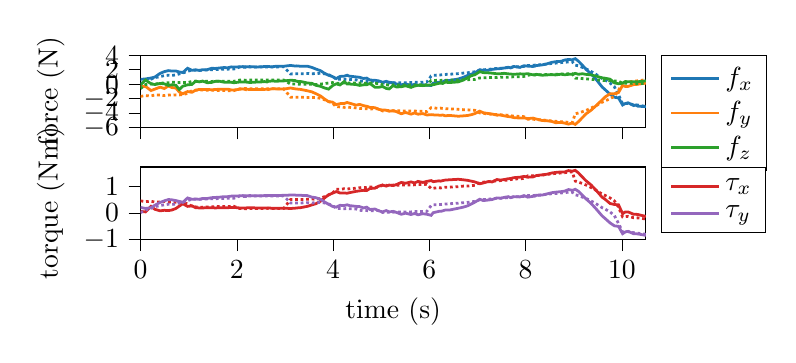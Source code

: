% This file was created with tikzplotlib v0.10.1.
\begin{tikzpicture}

\definecolor{crimson2143940}{RGB}{214,39,40}
\definecolor{darkgray176}{RGB}{176,176,176}
\definecolor{darkorange25512714}{RGB}{255,127,14}
\definecolor{forestgreen4416044}{RGB}{44,160,44}
\definecolor{mediumpurple148103189}{RGB}{148,103,189}
\definecolor{steelblue31119180}{RGB}{31,119,180}

\begin{groupplot}[group style={group size=1 by 2}]
\nextgroupplot[
scaled x ticks=manual:{}{\pgfmathparse{#1}},
tick align=outside,
tick pos=left,
x grid style={darkgray176},
xmin=-0.545, xmax=11.442,
xtick style={color=black},
xticklabels={},
y grid style={darkgray176},
ylabel={force (N)},
ymin=-6.014, ymax=3.985,
ytick style={color=black},
height=2.5cm,
width = 8cm,
legend pos=outer north east,
        % (so the legend looks a bit better)
        legend cell align=left,
xmin=0,
xmax=10.5
]
\addplot [line width=1.0, steelblue31119180]
table {%
0 0.66
0.104 0.73
0.218 0.85
0.296 0.98
0.408 1.5
0.494 1.73
0.578 1.87
0.65 1.82
0.735 1.82
0.805 1.69
0.878 1.61
0.977 2.2
1.07 1.92
1.144 1.99
1.228 1.89
1.29 2
1.386 2.01
1.473 2.19
1.556 2.18
1.731 2.3
1.814 2.27
1.887 2.39
1.942 2.37
2.057 2.4
2.13 2.43
2.181 2.39
2.267 2.43
2.408 2.37
2.524 2.42
2.57 2.43
2.63 2.46
2.65 2.45
2.727 2.4
2.817 2.48
2.974 2.48
3.118 2.59
3.21 2.51
3.246 2.53
3.322 2.48
3.465 2.49
3.563 2.31
3.644 2.09
3.737 1.87
3.823 1.51
3.906 1.23
3.988 1.05
4.064 0.77
4.144 1.07
4.232 1.11
4.291 1.24
4.339 1.11
4.477 1.01
4.554 0.95
4.632 0.79
4.698 0.84
4.768 0.57
4.869 0.54
4.949 0.45
5.028 0.27
5.105 0.39
5.165 0.27
5.249 0.2
5.318 0.03
5.417 -0.09
5.508 0.05
5.62 -0.2
5.694 -0.01
5.765 -0.15
5.866 -0.07
5.949 -0.14
6.038 -0.18
6.081 0.14
6.201 0.28
6.234 0.28
6.279 0.31
6.331 0.52
6.418 0.51
6.604 0.72
6.706 0.95
6.794 1.2
6.871 1.38
6.946 1.58
7.048 2
7.122 1.91
7.22 1.91
7.306 2.05
7.404 2.12
7.481 2.16
7.554 2.23
7.639 2.34
7.691 2.25
7.75 2.45
7.883 2.32
7.965 2.55
8.046 2.49
8.154 2.45
8.199 2.5
8.22 2.57
8.347 2.67
8.438 2.8
8.546 3.02
8.623 3.11
8.737 3.16
8.812 3.34
8.892 3.42
8.971 3.37
9.032 3.53
9.099 3.17
9.182 2.61
9.258 2.03
9.357 1.46
9.472 0.61
9.589 -0.38
9.755 -1.38
9.845 -1.8
9.931 -1.9
10.016 -2.88
10.073 -2.67
10.129 -2.57
10.244 -2.96
10.286 -2.88
10.334 -3.04
10.493 -3.11
10.575 -3.23
10.664 -3.19
10.744 -3.17
10.808 -3.2
10.897 -3.26
};
\addlegendentry{$f_x$}

\addplot [line width=1.0, steelblue31119180, densely dotted, forget plot]
table {%
0 0.06
0.104 0.44
0.218 0.69
0.296 0.9
0.408 1.05
0.494 1.18
0.578 1.23
0.65 1.2
0.735 1.29
0.878 1.55
0.977 1.77
1.07 1.95
1.144 1.92
1.228 1.92
1.29 1.95
1.386 1.96
1.473 2
1.556 2.01
1.644 2.05
1.731 2.06
1.814 2.08
1.942 2.1
2.057 2.36
2.13 2.35
2.18 2.35
2.181 2.36
2.267 2.36
2.57 2.38
2.65 2.38
2.727 2.39
2.817 2.39
2.974 2.4
3.118 1.42
3.21 1.43
3.246 1.43
3.322 1.44
3.465 1.47
3.563 1.44
3.644 1.48
3.737 1.5
3.823 1.44
3.906 1.3
3.988 1.11
4.064 0.69
4.144 0.69
4.232 0.66
4.291 0.67
4.339 0.65
4.477 0.61
4.554 0.45
4.632 0.39
4.698 0.39
4.768 0.37
4.869 0.42
4.949 0.39
5.028 0.14
5.105 0.18
5.165 0.17
5.249 0.2
5.318 0.21
5.417 0.2
5.508 0.21
5.62 0.23
5.694 0.26
5.765 0.26
5.866 0.27
5.949 0.29
6.038 1.13
6.081 1.21
6.201 1.28
6.234 1.28
6.279 1.32
6.331 1.35
6.418 1.37
6.604 1.46
6.706 1.53
6.794 1.58
6.871 1.64
6.946 1.72
7.048 1.94
7.122 1.98
7.22 2.05
7.306 2.1
7.404 2.18
7.481 2.2
7.554 2.24
7.639 2.28
7.691 2.32
7.75 2.38
7.883 2.43
7.965 2.45
8.046 2.59
8.154 2.61
8.199 2.64
8.22 2.64
8.347 2.7
8.438 2.77
8.546 2.87
8.623 2.91
8.737 2.98
8.812 3.02
8.892 3.08
8.971 3.09
9.032 2.63
9.099 2.54
9.258 2.11
9.357 1.77
9.472 1.32
9.589 0.8
9.658 0.56
9.755 0.16
9.845 -0.35
9.931 -1.48
10.016 -2.71
10.073 -2.67
10.129 -2.68
10.244 -2.83
10.286 -2.85
10.334 -2.89
10.493 -3.07
10.575 -3.12
10.664 -3.12
10.744 -3.15
10.808 -3.16
10.897 -3.2
};

\addplot [line width=1.0, darkorange25512714]
table {%
0 -0.3
0.104 -0.31
0.218 -0.88
0.408 -0.41
0.494 -0.6
0.578 -0.26
0.65 -0.46
0.735 -0.54
0.805 -1.08
0.878 -1.32
0.977 -1.02
1.07 -1.12
1.144 -0.83
1.228 -0.72
1.29 -0.73
1.386 -0.72
1.473 -0.77
1.556 -0.74
1.644 -0.69
1.731 -0.72
1.814 -0.69
1.887 -0.79
1.942 -0.8
2.13 -0.65
2.18 -0.74
2.181 -0.66
2.267 -0.75
2.408 -0.73
2.524 -0.75
2.57 -0.73
2.63 -0.69
2.65 -0.75
2.727 -0.64
2.817 -0.65
2.974 -0.68
3.118 -0.53
3.21 -0.64
3.246 -0.67
3.322 -0.72
3.465 -0.91
3.563 -1.07
3.644 -1.31
3.737 -1.62
3.823 -2.05
3.906 -2.41
3.988 -2.48
4.064 -2.82
4.144 -2.69
4.232 -2.67
4.291 -2.53
4.339 -2.62
4.477 -2.89
4.554 -2.8
4.632 -2.97
4.698 -3.05
4.768 -3.21
4.869 -3.25
4.949 -3.48
5.028 -3.58
5.105 -3.59
5.165 -3.74
5.249 -3.66
5.318 -3.8
5.417 -4.09
5.508 -3.91
5.62 -4.14
5.694 -3.98
5.765 -4.15
5.866 -4.07
5.949 -4.26
6.038 -4.21
6.081 -4.24
6.201 -4.28
6.234 -4.3
6.279 -4.26
6.331 -4.37
6.418 -4.32
6.604 -4.43
6.706 -4.38
6.794 -4.33
6.871 -4.22
6.946 -4.07
7.048 -3.73
7.122 -3.95
7.22 -4.05
7.306 -4.13
7.404 -4.28
7.481 -4.27
7.554 -4.37
7.639 -4.48
7.691 -4.51
7.75 -4.62
7.883 -4.68
7.965 -4.66
8.046 -4.76
8.154 -4.69
8.199 -4.78
8.22 -4.81
8.347 -5.03
8.438 -5.05
8.546 -5.15
8.623 -5.33
8.737 -5.28
8.812 -5.38
8.892 -5.52
8.971 -5.37
9.032 -5.56
9.099 -5.18
9.258 -4.09
9.357 -3.62
9.472 -2.93
9.658 -1.74
9.755 -1.33
9.845 -1.31
9.931 -1.15
10.016 -0.17
10.073 -0.32
10.129 -0.31
10.244 -0.06
10.286 -0.06
10.334 -0.01
10.493 0.14
10.575 0.32
10.664 0.33
10.744 0.18
10.808 0.31
10.897 0.35
};
\addlegendentry{$f_y$}

\addplot [line width=1.0, darkorange25512714, densely dotted, forget plot]
table {%
0 -1.69
0.104 -1.58
0.218 -1.61
0.296 -1.51
0.408 -1.51
0.494 -1.58
0.578 -1.51
0.65 -1.5
0.735 -1.48
0.805 -1.48
0.878 -1.45
0.977 -1.27
1.07 -0.9
1.144 -0.84
1.228 -0.82
1.29 -0.82
1.473 -0.84
1.556 -0.86
1.644 -0.89
1.731 -0.88
1.814 -0.89
1.887 -0.91
1.942 -0.89
2.057 -0.63
2.13 -0.63
2.18 -0.6
2.181 -0.61
2.267 -0.64
2.408 -0.62
2.524 -0.63
2.57 -0.64
2.63 -0.63
2.65 -0.65
2.727 -0.64
2.974 -0.64
3.118 -1.8
3.21 -1.81
3.246 -1.81
3.322 -1.8
3.563 -1.85
3.644 -1.84
3.737 -1.96
3.823 -2.15
3.906 -2.39
3.988 -2.6
4.064 -3.12
4.144 -3.14
4.232 -3.21
4.291 -3.17
4.339 -3.2
4.477 -3.28
4.554 -3.35
4.632 -3.39
4.698 -3.38
4.768 -3.44
4.869 -3.38
4.949 -3.42
5.028 -3.7
5.105 -3.65
5.165 -3.63
5.249 -3.7
5.318 -3.66
5.417 -3.7
5.62 -3.7
5.694 -3.71
5.765 -3.75
5.866 -3.75
5.949 -3.8
6.038 -3.25
6.081 -3.28
6.201 -3.35
6.234 -3.31
6.279 -3.36
6.331 -3.39
6.418 -3.41
6.604 -3.48
6.706 -3.53
6.794 -3.54
6.871 -3.6
6.946 -3.61
7.048 -3.97
7.122 -4.04
7.22 -4.11
7.306 -4.16
7.404 -4.21
7.481 -4.24
7.554 -4.26
7.639 -4.3
7.691 -4.35
7.75 -4.42
7.883 -4.46
7.965 -4.49
8.046 -4.84
8.154 -4.84
8.199 -4.88
8.22 -4.88
8.347 -4.94
8.546 -5.09
8.623 -5.13
8.737 -5.2
8.812 -5.22
8.892 -5.29
8.971 -5.3
9.032 -4.09
9.099 -3.98
9.258 -3.63
9.357 -3.32
9.472 -2.94
9.589 -2.5
9.755 -2.01
9.845 -1.67
9.931 -0.87
10.016 0.33
10.073 0.29
10.129 0.28
10.244 0.43
10.286 0.43
10.334 0.47
10.493 0.61
10.575 0.64
10.664 0.63
10.744 0.66
10.808 0.64
10.897 0.66
};

\addplot [line width=1.0, forestgreen4416044]
table {%
0 -0.11
0.104 0.58
0.218 0.06
0.296 -0.05
0.408 0.1
0.494 0.05
0.578 -0.17
0.65 -0.08
0.735 -0.15
0.805 -0.74
0.878 -0.28
0.977 -0.09
1.07 -0.03
1.144 0.41
1.228 0.32
1.29 0.43
1.386 0.2
1.473 0.24
1.556 0.39
1.644 0.4
1.731 0.28
1.887 0.26
1.942 0.2
2.057 0.3
2.13 0.31
2.18 0.29
2.181 0.33
2.267 0.23
2.408 0.29
2.524 0.32
2.57 0.36
2.63 0.31
2.65 0.38
2.727 0.44
2.817 0.41
2.974 0.45
3.118 0.54
3.21 0.51
3.246 0.39
3.322 0.38
3.465 0.17
3.563 0.11
3.644 -0.16
3.737 -0.29
3.823 -0.52
3.906 -0.68
3.988 -0.21
4.064 0.04
4.144 -0.11
4.232 0.36
4.291 0.03
4.339 0.02
4.477 -0.05
4.554 -0.17
4.632 -0.09
4.698 -0.08
4.768 0.09
4.869 -0.42
4.949 -0.43
5.028 -0.32
5.105 -0.59
5.165 -0.66
5.249 -0.19
5.318 -0.39
5.417 -0.35
5.508 -0.22
5.62 -0.44
5.694 -0.26
5.765 -0.15
5.866 -0.2
5.949 -0.14
6.038 -0.12
6.081 -0.07
6.201 0.11
6.234 0.13
6.279 0.1
6.331 0.28
6.418 0.22
6.604 0.32
6.706 0.57
6.794 0.88
6.871 1.17
6.946 1.3
7.048 1.73
7.122 1.6
7.22 1.57
7.306 1.52
7.404 1.44
7.481 1.45
7.554 1.5
7.639 1.43
7.691 1.4
7.75 1.36
7.883 1.43
7.965 1.4
8.046 1.45
8.154 1.29
8.199 1.32
8.22 1.36
8.347 1.24
8.438 1.28
8.546 1.31
8.623 1.28
8.737 1.38
8.812 1.3
8.892 1.36
8.971 1.38
9.032 1.49
9.099 1.37
9.182 1.44
9.258 1.35
9.357 1.29
9.472 1.1
9.589 0.88
9.658 0.82
9.755 0.69
9.845 0.18
9.931 0.06
10.016 0.15
10.073 0.37
10.129 0.32
10.244 0.35
10.286 0.35
10.334 0.34
10.493 0.45
10.575 0.29
10.664 0.36
10.744 0.49
10.808 0.41
10.897 0.34
};
\addlegendentry{$f_z$}

\addplot [line width=1.0, forestgreen4416044, densely dotted, forget plot]
table {%
0 -0.62
0.104 -0.05
0.218 0.02
0.296 0.02
0.494 0.18
0.578 0.2
0.65 0.26
0.735 0.26
0.805 0.22
0.878 0.25
0.977 0.22
1.07 0.38
1.144 0.39
1.228 0.38
1.29 0.38
1.386 0.39
1.473 0.38
1.556 0.4
1.644 0.41
1.731 0.4
1.814 0.4
1.887 0.41
1.942 0.4
2.057 0.56
2.13 0.57
2.181 0.55
2.267 0.57
2.408 0.56
2.524 0.57
2.63 0.57
2.65 0.58
2.727 0.57
2.817 0.57
2.974 0.58
3.118 0.01
3.246 0.01
3.322 0
3.465 -0.01
3.563 -0.01
3.644 -0.04
3.737 0.01
3.823 0.08
3.906 0.16
3.988 0.22
4.064 0.13
4.144 0.12
4.232 0.17
4.291 0.14
4.339 0.15
4.477 0.17
4.554 0.15
4.698 0.13
4.768 0.16
4.869 0.1
4.949 0.11
5.028 -0.06
5.105 -0.09
5.165 -0.14
5.249 -0.09
5.318 -0.12
5.417 -0.11
5.62 -0.13
5.765 -0.09
5.866 -0.09
5.949 -0.08
6.038 0.51
6.081 0.51
6.201 0.54
6.234 0.52
6.279 0.54
6.331 0.55
6.418 0.56
6.604 0.57
6.706 0.6
6.794 0.61
6.871 0.65
6.946 0.66
7.048 0.86
7.122 0.88
7.22 0.91
7.306 0.93
7.404 0.93
7.481 0.95
7.639 0.97
7.691 1
7.75 1.02
7.883 1.04
7.965 1.07
8.046 1.25
8.154 1.26
8.199 1.27
8.22 1.28
8.347 1.3
8.438 1.33
8.546 1.35
8.737 1.4
8.812 1.41
8.892 1.44
8.971 1.44
9.032 0.84
9.099 0.8
9.258 0.74
9.357 0.67
9.472 0.6
9.589 0.52
9.658 0.49
9.755 0.46
9.845 0.45
9.931 0.41
10.016 0.11
10.073 0.13
10.129 0.14
10.244 0.1
10.286 0.11
10.334 0.1
10.575 0.07
10.664 0.08
10.744 0.08
10.808 0.09
10.897 0.1
};
\nextgroupplot[
tick align=outside,
tick pos=left,
x grid style={darkgray176},
xlabel={time (s)},
xmin=-0.545, xmax=11.442,
xtick style={color=black},
y grid style={darkgray176},
ylabel={torque (Nm)},
ymin=-1.005, ymax=1.745,
ytick style={color=black},
height=2.5cm,
width = 8cm,
legend pos=outer north east,
        % (so the legend looks a bit better)
        legend cell align=left,
xmin=0,
xmax=10.5,
yshift=.5cm
]
\addplot [line width=1.0, crimson2143940]
table {%
0 0.06
0.104 0.04
0.218 0.25
0.296 0.14
0.408 0.08
0.494 0.1
0.578 0.09
0.65 0.11
0.735 0.17
0.805 0.26
0.878 0.35
0.977 0.25
1.07 0.27
1.144 0.2
1.228 0.19
1.29 0.19
1.386 0.2
1.473 0.2
1.556 0.19
1.644 0.2
1.814 0.2
1.887 0.21
1.942 0.21
2.057 0.19
2.181 0.19
2.267 0.2
2.408 0.19
2.65 0.19
2.727 0.18
2.974 0.18
3.118 0.17
3.21 0.18
3.246 0.19
3.322 0.2
3.465 0.25
3.563 0.31
3.644 0.35
3.737 0.44
3.823 0.57
3.906 0.69
3.988 0.75
4.064 0.81
4.144 0.76
4.232 0.76
4.291 0.75
4.339 0.77
4.477 0.82
4.632 0.86
4.698 0.85
4.768 0.93
4.869 0.94
4.949 1.02
5.028 1.06
5.105 1.02
5.165 1.06
5.249 1.04
5.318 1.08
5.417 1.16
5.508 1.13
5.62 1.18
5.694 1.14
5.765 1.2
5.866 1.16
5.949 1.2
6.038 1.23
6.081 1.19
6.201 1.22
6.234 1.21
6.279 1.23
6.331 1.25
6.418 1.26
6.604 1.28
6.706 1.26
6.794 1.24
6.946 1.18
7.048 1.11
7.122 1.14
7.22 1.19
7.306 1.18
7.404 1.27
7.481 1.25
7.554 1.27
7.639 1.3
7.691 1.31
7.75 1.34
7.883 1.36
7.965 1.39
8.046 1.36
8.154 1.37
8.199 1.4
8.22 1.42
8.347 1.45
8.438 1.47
8.546 1.52
8.623 1.54
8.737 1.56
8.812 1.56
8.892 1.61
8.971 1.59
9.032 1.62
9.099 1.52
9.182 1.36
9.258 1.22
9.357 1.07
9.472 0.85
9.589 0.6
9.658 0.51
9.755 0.36
9.845 0.32
9.931 0.31
10.016 -0.03
10.073 0.04
10.129 0.04
10.244 -0.05
10.286 -0.05
10.334 -0.06
10.493 -0.13
10.575 -0.13
10.664 -0.14
10.744 -0.15
10.808 -0.13
10.897 -0.16
};
\addlegendentry{$\tau_x$}
\addplot [line width=1.0, crimson2143940, densely dotted, forget plot]
table {%
0 0.46
0.104 0.43
0.218 0.44
0.296 0.42
0.408 0.42
0.494 0.44
0.578 0.42
0.65 0.42
0.735 0.41
0.805 0.41
0.878 0.4
0.977 0.35
1.07 0.25
1.144 0.23
1.228 0.22
1.29 0.22
1.386 0.23
1.473 0.23
1.556 0.24
1.814 0.24
1.887 0.25
1.942 0.25
2.057 0.17
2.13 0.17
2.181 0.16
2.267 0.17
2.63 0.17
2.65 0.18
2.727 0.17
2.974 0.17
3.118 0.51
3.322 0.51
3.465 0.52
3.563 0.53
3.644 0.52
3.737 0.56
3.823 0.62
3.906 0.68
3.988 0.75
4.064 0.9
4.144 0.9
4.232 0.92
4.291 0.91
4.339 0.92
4.477 0.94
4.554 0.96
4.632 0.97
4.698 0.97
4.768 0.99
4.869 0.97
4.949 0.98
5.028 1.06
5.105 1.05
5.165 1.04
5.249 1.06
5.318 1.05
5.417 1.06
5.62 1.06
5.765 1.08
5.866 1.08
5.949 1.09
6.038 0.93
6.081 0.94
6.201 0.96
6.234 0.95
6.279 0.97
6.331 0.98
6.418 0.98
6.604 1
6.706 1.02
6.794 1.02
6.871 1.04
6.946 1.05
7.048 1.15
7.122 1.17
7.22 1.19
7.306 1.21
7.404 1.22
7.639 1.25
7.691 1.27
7.75 1.29
7.883 1.3
7.965 1.31
8.046 1.41
8.154 1.41
8.199 1.42
8.22 1.42
8.347 1.44
8.438 1.46
8.546 1.49
8.623 1.5
8.737 1.52
8.812 1.53
8.892 1.55
8.971 1.56
9.032 1.21
9.182 1.12
9.258 1.06
9.357 0.97
9.472 0.85
9.589 0.72
9.658 0.66
9.755 0.57
9.845 0.46
9.931 0.22
10.016 -0.15
10.129 -0.13
10.244 -0.18
10.286 -0.18
10.334 -0.19
10.575 -0.25
10.664 -0.24
10.744 -0.25
10.897 -0.25
};
\addplot [line width=1.0, mediumpurple148103189]
table {%
0 0.21
0.104 0.17
0.218 0.2
0.296 0.29
0.408 0.4
0.494 0.46
0.578 0.51
0.65 0.5
0.735 0.47
0.805 0.44
0.878 0.4
0.977 0.57
1.07 0.52
1.144 0.53
1.228 0.52
1.29 0.55
1.386 0.55
1.473 0.58
1.644 0.6
1.731 0.62
1.814 0.62
1.887 0.64
1.942 0.64
2.057 0.65
2.13 0.66
2.18 0.64
2.181 0.65
2.267 0.66
2.408 0.65
2.524 0.65
2.57 0.66
2.817 0.66
3.118 0.68
3.21 0.68
3.246 0.67
3.322 0.67
3.465 0.66
3.563 0.6
3.644 0.58
3.737 0.52
3.823 0.42
3.906 0.33
3.988 0.25
4.064 0.22
4.144 0.29
4.232 0.28
4.291 0.31
4.339 0.28
4.477 0.25
4.554 0.24
4.632 0.19
4.698 0.22
4.768 0.13
4.869 0.15
4.949 0.08
5.028 0.04
5.105 0.09
5.165 0.04
5.249 0.06
5.318 0.02
5.417 -0.05
5.508 -0.01
5.62 -0.06
5.694 -0.02
5.765 -0.07
5.866 -0.03
5.949 -0.05
6.038 -0.09
6.081 0.01
6.201 0.06
6.234 0.06
6.279 0.08
6.331 0.11
6.418 0.11
6.604 0.18
6.706 0.22
6.794 0.27
6.871 0.34
6.946 0.41
7.048 0.52
7.122 0.47
7.22 0.49
7.306 0.51
7.404 0.57
7.481 0.56
7.554 0.59
7.639 0.62
7.691 0.58
7.75 0.62
7.883 0.61
7.965 0.66
8.046 0.6
8.154 0.63
8.199 0.64
8.22 0.67
8.347 0.68
8.438 0.72
8.546 0.77
8.623 0.79
8.737 0.81
8.812 0.83
8.892 0.89
8.971 0.86
9.032 0.9
9.099 0.82
9.182 0.67
9.258 0.53
9.357 0.37
9.472 0.14
9.589 -0.11
9.658 -0.22
9.755 -0.38
9.845 -0.49
9.931 -0.51
10.016 -0.79
10.073 -0.72
10.129 -0.7
10.244 -0.79
10.286 -0.79
10.334 -0.8
10.493 -0.85
10.575 -0.83
10.664 -0.85
10.744 -0.88
10.808 -0.85
10.897 -0.87
};
\addlegendentry{$\tau_y$}
\addplot [line width=1.0, mediumpurple148103189, densely dotted, forget plot]
table {%
0 0.01
0.104 0.11
0.218 0.18
0.296 0.24
0.494 0.31
0.578 0.33
0.65 0.32
0.735 0.34
0.805 0.38
0.878 0.41
0.977 0.47
1.07 0.52
1.228 0.52
1.29 0.53
1.386 0.53
1.473 0.54
1.556 0.54
1.644 0.55
1.731 0.55
1.814 0.56
1.942 0.56
2.057 0.64
2.13 0.63
2.18 0.63
2.181 0.64
2.817 0.64
2.974 0.65
3.118 0.38
3.322 0.38
3.465 0.39
3.563 0.38
3.644 0.39
3.737 0.4
3.823 0.38
3.906 0.34
3.988 0.29
4.064 0.17
4.144 0.17
4.232 0.16
4.291 0.17
4.339 0.16
4.477 0.15
4.554 0.1
4.632 0.09
4.698 0.09
4.768 0.08
4.869 0.09
4.949 0.09
5.028 0.02
5.105 0.03
5.249 0.03
5.318 0.04
5.417 0.03
5.508 0.04
5.62 0.04
5.694 0.05
5.866 0.05
5.949 0.06
6.038 0.28
6.081 0.31
6.201 0.32
6.234 0.32
6.279 0.33
6.331 0.34
6.418 0.35
6.604 0.37
6.706 0.39
6.794 0.4
6.946 0.44
7.048 0.5
7.122 0.51
7.22 0.52
7.306 0.54
7.404 0.56
7.481 0.56
7.554 0.57
7.639 0.58
7.691 0.59
7.75 0.61
7.883 0.62
7.965 0.63
8.046 0.66
8.154 0.66
8.199 0.67
8.22 0.67
8.347 0.69
8.438 0.71
8.546 0.73
8.623 0.74
8.737 0.76
8.812 0.77
8.892 0.79
8.971 0.79
9.032 0.69
9.099 0.66
9.182 0.6
9.258 0.55
9.357 0.46
9.472 0.34
9.589 0.2
9.658 0.14
9.755 0.04
9.845 -0.1
9.931 -0.4
10.016 -0.72
10.073 -0.71
10.129 -0.71
10.244 -0.75
10.286 -0.76
10.334 -0.77
10.575 -0.83
10.744 -0.83
10.808 -0.84
10.897 -0.85
};
\end{groupplot}

\end{tikzpicture}
